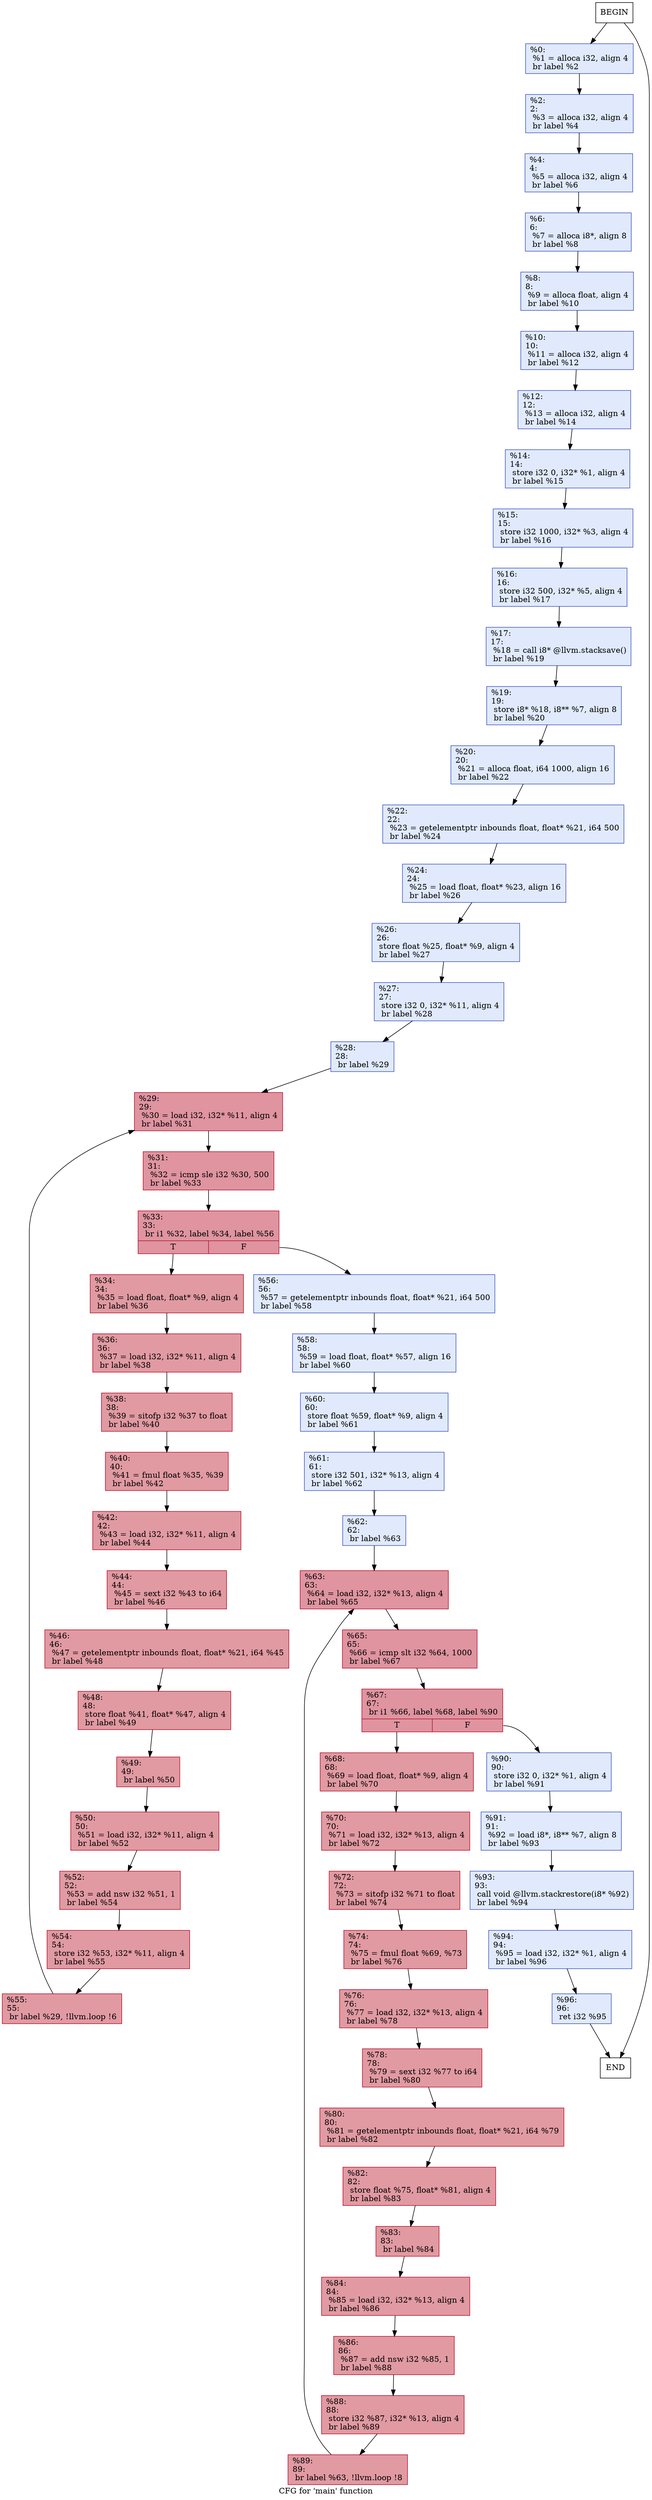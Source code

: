 digraph "CFG for 'main' function" {
	label="CFG for 'main' function";

	Nodebeginmain [shape=record, label="BEGIN"];
	Nodebeginmain -> Node0x110f660
	Node0x110f660 [shape=record,color="#3d50c3ff", style=filled, fillcolor="#b9d0f970",label="{%0:\l  %1 = alloca i32, align 4\l  br label %2\l}"];
	Node0x110f660 -> Node0x110fdc0;
	Node0x110fdc0 [shape=record,color="#3d50c3ff", style=filled, fillcolor="#b9d0f970",label="{%2:\l2:                                                \l  %3 = alloca i32, align 4\l  br label %4\l}"];
	Node0x110fdc0 -> Node0x110ff20;
	Node0x110ff20 [shape=record,color="#3d50c3ff", style=filled, fillcolor="#b9d0f970",label="{%4:\l4:                                                \l  %5 = alloca i32, align 4\l  br label %6\l}"];
	Node0x110ff20 -> Node0x11100a0;
	Node0x11100a0 [shape=record,color="#3d50c3ff", style=filled, fillcolor="#b9d0f970",label="{%6:\l6:                                                \l  %7 = alloca i8*, align 8\l  br label %8\l}"];
	Node0x11100a0 -> Node0x11101d0;
	Node0x11101d0 [shape=record,color="#3d50c3ff", style=filled, fillcolor="#b9d0f970",label="{%8:\l8:                                                \l  %9 = alloca float, align 4\l  br label %10\l}"];
	Node0x11101d0 -> Node0x110ffe0;
	Node0x110ffe0 [shape=record,color="#3d50c3ff", style=filled, fillcolor="#b9d0f970",label="{%10:\l10:                                               \l  %11 = alloca i32, align 4\l  br label %12\l}"];
	Node0x110ffe0 -> Node0x11103e0;
	Node0x11103e0 [shape=record,color="#3d50c3ff", style=filled, fillcolor="#b9d0f970",label="{%12:\l12:                                               \l  %13 = alloca i32, align 4\l  br label %14\l}"];
	Node0x11103e0 -> Node0x1110510;
	Node0x1110510 [shape=record,color="#3d50c3ff", style=filled, fillcolor="#b9d0f970",label="{%14:\l14:                                               \l  store i32 0, i32* %1, align 4\l  br label %15\l}"];
	Node0x1110510 -> Node0x11105d0;
	Node0x11105d0 [shape=record,color="#3d50c3ff", style=filled, fillcolor="#b9d0f970",label="{%15:\l15:                                               \l  store i32 1000, i32* %3, align 4\l  br label %16\l}"];
	Node0x11105d0 -> Node0x11106c0;
	Node0x11106c0 [shape=record,color="#3d50c3ff", style=filled, fillcolor="#b9d0f970",label="{%16:\l16:                                               \l  store i32 500, i32* %5, align 4\l  br label %17\l}"];
	Node0x11106c0 -> Node0x11107b0;
	Node0x11107b0 [shape=record,color="#3d50c3ff", style=filled, fillcolor="#b9d0f970",label="{%17:\l17:                                               \l  %18 = call i8* @llvm.stacksave()\l  br label %19\l}"];
	Node0x11107b0 -> Node0x11109d0;
	Node0x11109d0 [shape=record,color="#3d50c3ff", style=filled, fillcolor="#b9d0f970",label="{%19:\l19:                                               \l  store i8* %18, i8** %7, align 8\l  br label %20\l}"];
	Node0x11109d0 -> Node0x1110a90;
	Node0x1110a90 [shape=record,color="#3d50c3ff", style=filled, fillcolor="#b9d0f970",label="{%20:\l20:                                               \l  %21 = alloca float, i64 1000, align 16\l  br label %22\l}"];
	Node0x1110a90 -> Node0x1110bf0;
	Node0x1110bf0 [shape=record,color="#3d50c3ff", style=filled, fillcolor="#b9d0f970",label="{%22:\l22:                                               \l  %23 = getelementptr inbounds float, float* %21, i64 500\l  br label %24\l}"];
	Node0x1110bf0 -> Node0x1110d80;
	Node0x1110d80 [shape=record,color="#3d50c3ff", style=filled, fillcolor="#b9d0f970",label="{%24:\l24:                                               \l  %25 = load float, float* %23, align 16\l  br label %26\l}"];
	Node0x1110d80 -> Node0x1110eb0;
	Node0x1110eb0 [shape=record,color="#3d50c3ff", style=filled, fillcolor="#b9d0f970",label="{%26:\l26:                                               \l  store float %25, float* %9, align 4\l  br label %27\l}"];
	Node0x1110eb0 -> Node0x1110f70;
	Node0x1110f70 [shape=record,color="#3d50c3ff", style=filled, fillcolor="#b9d0f970",label="{%27:\l27:                                               \l  store i32 0, i32* %11, align 4\l  br label %28\l}"];
	Node0x1110f70 -> Node0x11110c0;
	Node0x11110c0 [shape=record,color="#3d50c3ff", style=filled, fillcolor="#b9d0f970",label="{%28:\l28:                                               \l  br label %29\l}"];
	Node0x11110c0 -> Node0x1111180;
	Node0x1111180 [shape=record,color="#b70d28ff", style=filled, fillcolor="#b70d2870",label="{%29:\l29:                                               \l  %30 = load i32, i32* %11, align 4\l  br label %31\l}"];
	Node0x1111180 -> Node0x11112b0;
	Node0x11112b0 [shape=record,color="#b70d28ff", style=filled, fillcolor="#b70d2870",label="{%31:\l31:                                               \l  %32 = icmp sle i32 %30, 500\l  br label %33\l}"];
	Node0x11112b0 -> Node0x1111610;
	Node0x1111610 [shape=record,color="#b70d28ff", style=filled, fillcolor="#b70d2870",label="{%33:\l33:                                               \l  br i1 %32, label %34, label %56\l|{<s0>T|<s1>F}}"];
	Node0x1111610:s0 -> Node0x11116d0;
	Node0x1111610:s1 -> Node0x1111720;
	Node0x11116d0 [shape=record,color="#b70d28ff", style=filled, fillcolor="#bb1b2c70",label="{%34:\l34:                                               \l  %35 = load float, float* %9, align 4\l  br label %36\l}"];
	Node0x11116d0 -> Node0x11118d0;
	Node0x11118d0 [shape=record,color="#b70d28ff", style=filled, fillcolor="#bb1b2c70",label="{%36:\l36:                                               \l  %37 = load i32, i32* %11, align 4\l  br label %38\l}"];
	Node0x11118d0 -> Node0x1111a00;
	Node0x1111a00 [shape=record,color="#b70d28ff", style=filled, fillcolor="#bb1b2c70",label="{%38:\l38:                                               \l  %39 = sitofp i32 %37 to float\l  br label %40\l}"];
	Node0x1111a00 -> Node0x1111b30;
	Node0x1111b30 [shape=record,color="#b70d28ff", style=filled, fillcolor="#bb1b2c70",label="{%40:\l40:                                               \l  %41 = fmul float %35, %39\l  br label %42\l}"];
	Node0x1111b30 -> Node0x1111c80;
	Node0x1111c80 [shape=record,color="#b70d28ff", style=filled, fillcolor="#bb1b2c70",label="{%42:\l42:                                               \l  %43 = load i32, i32* %11, align 4\l  br label %44\l}"];
	Node0x1111c80 -> Node0x1111db0;
	Node0x1111db0 [shape=record,color="#b70d28ff", style=filled, fillcolor="#bb1b2c70",label="{%44:\l44:                                               \l  %45 = sext i32 %43 to i64\l  br label %46\l}"];
	Node0x1111db0 -> Node0x1111ee0;
	Node0x1111ee0 [shape=record,color="#b70d28ff", style=filled, fillcolor="#bb1b2c70",label="{%46:\l46:                                               \l  %47 = getelementptr inbounds float, float* %21, i64 %45\l  br label %48\l}"];
	Node0x1111ee0 -> Node0x1112040;
	Node0x1112040 [shape=record,color="#b70d28ff", style=filled, fillcolor="#bb1b2c70",label="{%48:\l48:                                               \l  store float %41, float* %47, align 4\l  br label %49\l}"];
	Node0x1112040 -> Node0x1112190;
	Node0x1112190 [shape=record,color="#b70d28ff", style=filled, fillcolor="#bb1b2c70",label="{%49:\l49:                                               \l  br label %50\l}"];
	Node0x1112190 -> Node0x1112250;
	Node0x1112250 [shape=record,color="#b70d28ff", style=filled, fillcolor="#bb1b2c70",label="{%50:\l50:                                               \l  %51 = load i32, i32* %11, align 4\l  br label %52\l}"];
	Node0x1112250 -> Node0x1112380;
	Node0x1112380 [shape=record,color="#b70d28ff", style=filled, fillcolor="#bb1b2c70",label="{%52:\l52:                                               \l  %53 = add nsw i32 %51, 1\l  br label %54\l}"];
	Node0x1112380 -> Node0x11124d0;
	Node0x11124d0 [shape=record,color="#b70d28ff", style=filled, fillcolor="#bb1b2c70",label="{%54:\l54:                                               \l  store i32 %53, i32* %11, align 4\l  br label %55\l}"];
	Node0x11124d0 -> Node0x1112620;
	Node0x1112620 [shape=record,color="#b70d28ff", style=filled, fillcolor="#bb1b2c70",label="{%55:\l55:                                               \l  br label %29, !llvm.loop !6\l}"];
	Node0x1112620 -> Node0x1111180;
	Node0x1111720 [shape=record,color="#3d50c3ff", style=filled, fillcolor="#b9d0f970",label="{%56:\l56:                                               \l  %57 = getelementptr inbounds float, float* %21, i64 500\l  br label %58\l}"];
	Node0x1111720 -> Node0x11132c0;
	Node0x11132c0 [shape=record,color="#3d50c3ff", style=filled, fillcolor="#b9d0f970",label="{%58:\l58:                                               \l  %59 = load float, float* %57, align 16\l  br label %60\l}"];
	Node0x11132c0 -> Node0x11133f0;
	Node0x11133f0 [shape=record,color="#3d50c3ff", style=filled, fillcolor="#b9d0f970",label="{%60:\l60:                                               \l  store float %59, float* %9, align 4\l  br label %61\l}"];
	Node0x11133f0 -> Node0x1113540;
	Node0x1113540 [shape=record,color="#3d50c3ff", style=filled, fillcolor="#b9d0f970",label="{%61:\l61:                                               \l  store i32 501, i32* %13, align 4\l  br label %62\l}"];
	Node0x1113540 -> Node0x11136c0;
	Node0x11136c0 [shape=record,color="#3d50c3ff", style=filled, fillcolor="#b9d0f970",label="{%62:\l62:                                               \l  br label %63\l}"];
	Node0x11136c0 -> Node0x1113780;
	Node0x1113780 [shape=record,color="#b70d28ff", style=filled, fillcolor="#b70d2870",label="{%63:\l63:                                               \l  %64 = load i32, i32* %13, align 4\l  br label %65\l}"];
	Node0x1113780 -> Node0x1113cc0;
	Node0x1113cc0 [shape=record,color="#b70d28ff", style=filled, fillcolor="#b70d2870",label="{%65:\l65:                                               \l  %66 = icmp slt i32 %64, 1000\l  br label %67\l}"];
	Node0x1113cc0 -> Node0x1113e10;
	Node0x1113e10 [shape=record,color="#b70d28ff", style=filled, fillcolor="#b70d2870",label="{%67:\l67:                                               \l  br i1 %66, label %68, label %90\l|{<s0>T|<s1>F}}"];
	Node0x1113e10:s0 -> Node0x1113ed0;
	Node0x1113e10:s1 -> Node0x1113f20;
	Node0x1113ed0 [shape=record,color="#b70d28ff", style=filled, fillcolor="#bb1b2c70",label="{%68:\l68:                                               \l  %69 = load float, float* %9, align 4\l  br label %70\l}"];
	Node0x1113ed0 -> Node0x11140d0;
	Node0x11140d0 [shape=record,color="#b70d28ff", style=filled, fillcolor="#bb1b2c70",label="{%70:\l70:                                               \l  %71 = load i32, i32* %13, align 4\l  br label %72\l}"];
	Node0x11140d0 -> Node0x1114200;
	Node0x1114200 [shape=record,color="#b70d28ff", style=filled, fillcolor="#bb1b2c70",label="{%72:\l72:                                               \l  %73 = sitofp i32 %71 to float\l  br label %74\l}"];
	Node0x1114200 -> Node0x1114330;
	Node0x1114330 [shape=record,color="#b70d28ff", style=filled, fillcolor="#bb1b2c70",label="{%74:\l74:                                               \l  %75 = fmul float %69, %73\l  br label %76\l}"];
	Node0x1114330 -> Node0x1114480;
	Node0x1114480 [shape=record,color="#b70d28ff", style=filled, fillcolor="#bb1b2c70",label="{%76:\l76:                                               \l  %77 = load i32, i32* %13, align 4\l  br label %78\l}"];
	Node0x1114480 -> Node0x11145b0;
	Node0x11145b0 [shape=record,color="#b70d28ff", style=filled, fillcolor="#bb1b2c70",label="{%78:\l78:                                               \l  %79 = sext i32 %77 to i64\l  br label %80\l}"];
	Node0x11145b0 -> Node0x11146e0;
	Node0x11146e0 [shape=record,color="#b70d28ff", style=filled, fillcolor="#bb1b2c70",label="{%80:\l80:                                               \l  %81 = getelementptr inbounds float, float* %21, i64 %79\l  br label %82\l}"];
	Node0x11146e0 -> Node0x1114840;
	Node0x1114840 [shape=record,color="#b70d28ff", style=filled, fillcolor="#bb1b2c70",label="{%82:\l82:                                               \l  store float %75, float* %81, align 4\l  br label %83\l}"];
	Node0x1114840 -> Node0x1114990;
	Node0x1114990 [shape=record,color="#b70d28ff", style=filled, fillcolor="#bb1b2c70",label="{%83:\l83:                                               \l  br label %84\l}"];
	Node0x1114990 -> Node0x1114a50;
	Node0x1114a50 [shape=record,color="#b70d28ff", style=filled, fillcolor="#bb1b2c70",label="{%84:\l84:                                               \l  %85 = load i32, i32* %13, align 4\l  br label %86\l}"];
	Node0x1114a50 -> Node0x1114b80;
	Node0x1114b80 [shape=record,color="#b70d28ff", style=filled, fillcolor="#bb1b2c70",label="{%86:\l86:                                               \l  %87 = add nsw i32 %85, 1\l  br label %88\l}"];
	Node0x1114b80 -> Node0x1114cd0;
	Node0x1114cd0 [shape=record,color="#b70d28ff", style=filled, fillcolor="#bb1b2c70",label="{%88:\l88:                                               \l  store i32 %87, i32* %13, align 4\l  br label %89\l}"];
	Node0x1114cd0 -> Node0x1114e20;
	Node0x1114e20 [shape=record,color="#b70d28ff", style=filled, fillcolor="#bb1b2c70",label="{%89:\l89:                                               \l  br label %63, !llvm.loop !8\l}"];
	Node0x1114e20 -> Node0x1113780;
	Node0x1113f20 [shape=record,color="#3d50c3ff", style=filled, fillcolor="#b9d0f970",label="{%90:\l90:                                               \l  store i32 0, i32* %1, align 4\l  br label %91\l}"];
	Node0x1113f20 -> Node0x11150a0;
	Node0x11150a0 [shape=record,color="#3d50c3ff", style=filled, fillcolor="#b9d0f970",label="{%91:\l91:                                               \l  %92 = load i8*, i8** %7, align 8\l  br label %93\l}"];
	Node0x11150a0 -> Node0x11151d0;
	Node0x11151d0 [shape=record,color="#3d50c3ff", style=filled, fillcolor="#b9d0f970",label="{%93:\l93:                                               \l  call void @llvm.stackrestore(i8* %92)\l  br label %94\l}"];
	Node0x11151d0 -> Node0x11154f0;
	Node0x11154f0 [shape=record,color="#3d50c3ff", style=filled, fillcolor="#b9d0f970",label="{%94:\l94:                                               \l  %95 = load i32, i32* %1, align 4\l  br label %96\l}"];
	Node0x11154f0 -> Node0x1115620;
	Node0x1115620 [shape=record,color="#3d50c3ff", style=filled, fillcolor="#b9d0f970",label="{%96:\l96:                                               \l  ret i32 %95\l}"];
	Node0x1115620 -> Nodeendmain;
	Nodeendmain [shape=record, label="END"];
	Nodebeginmain -> Nodeendmain;
}
